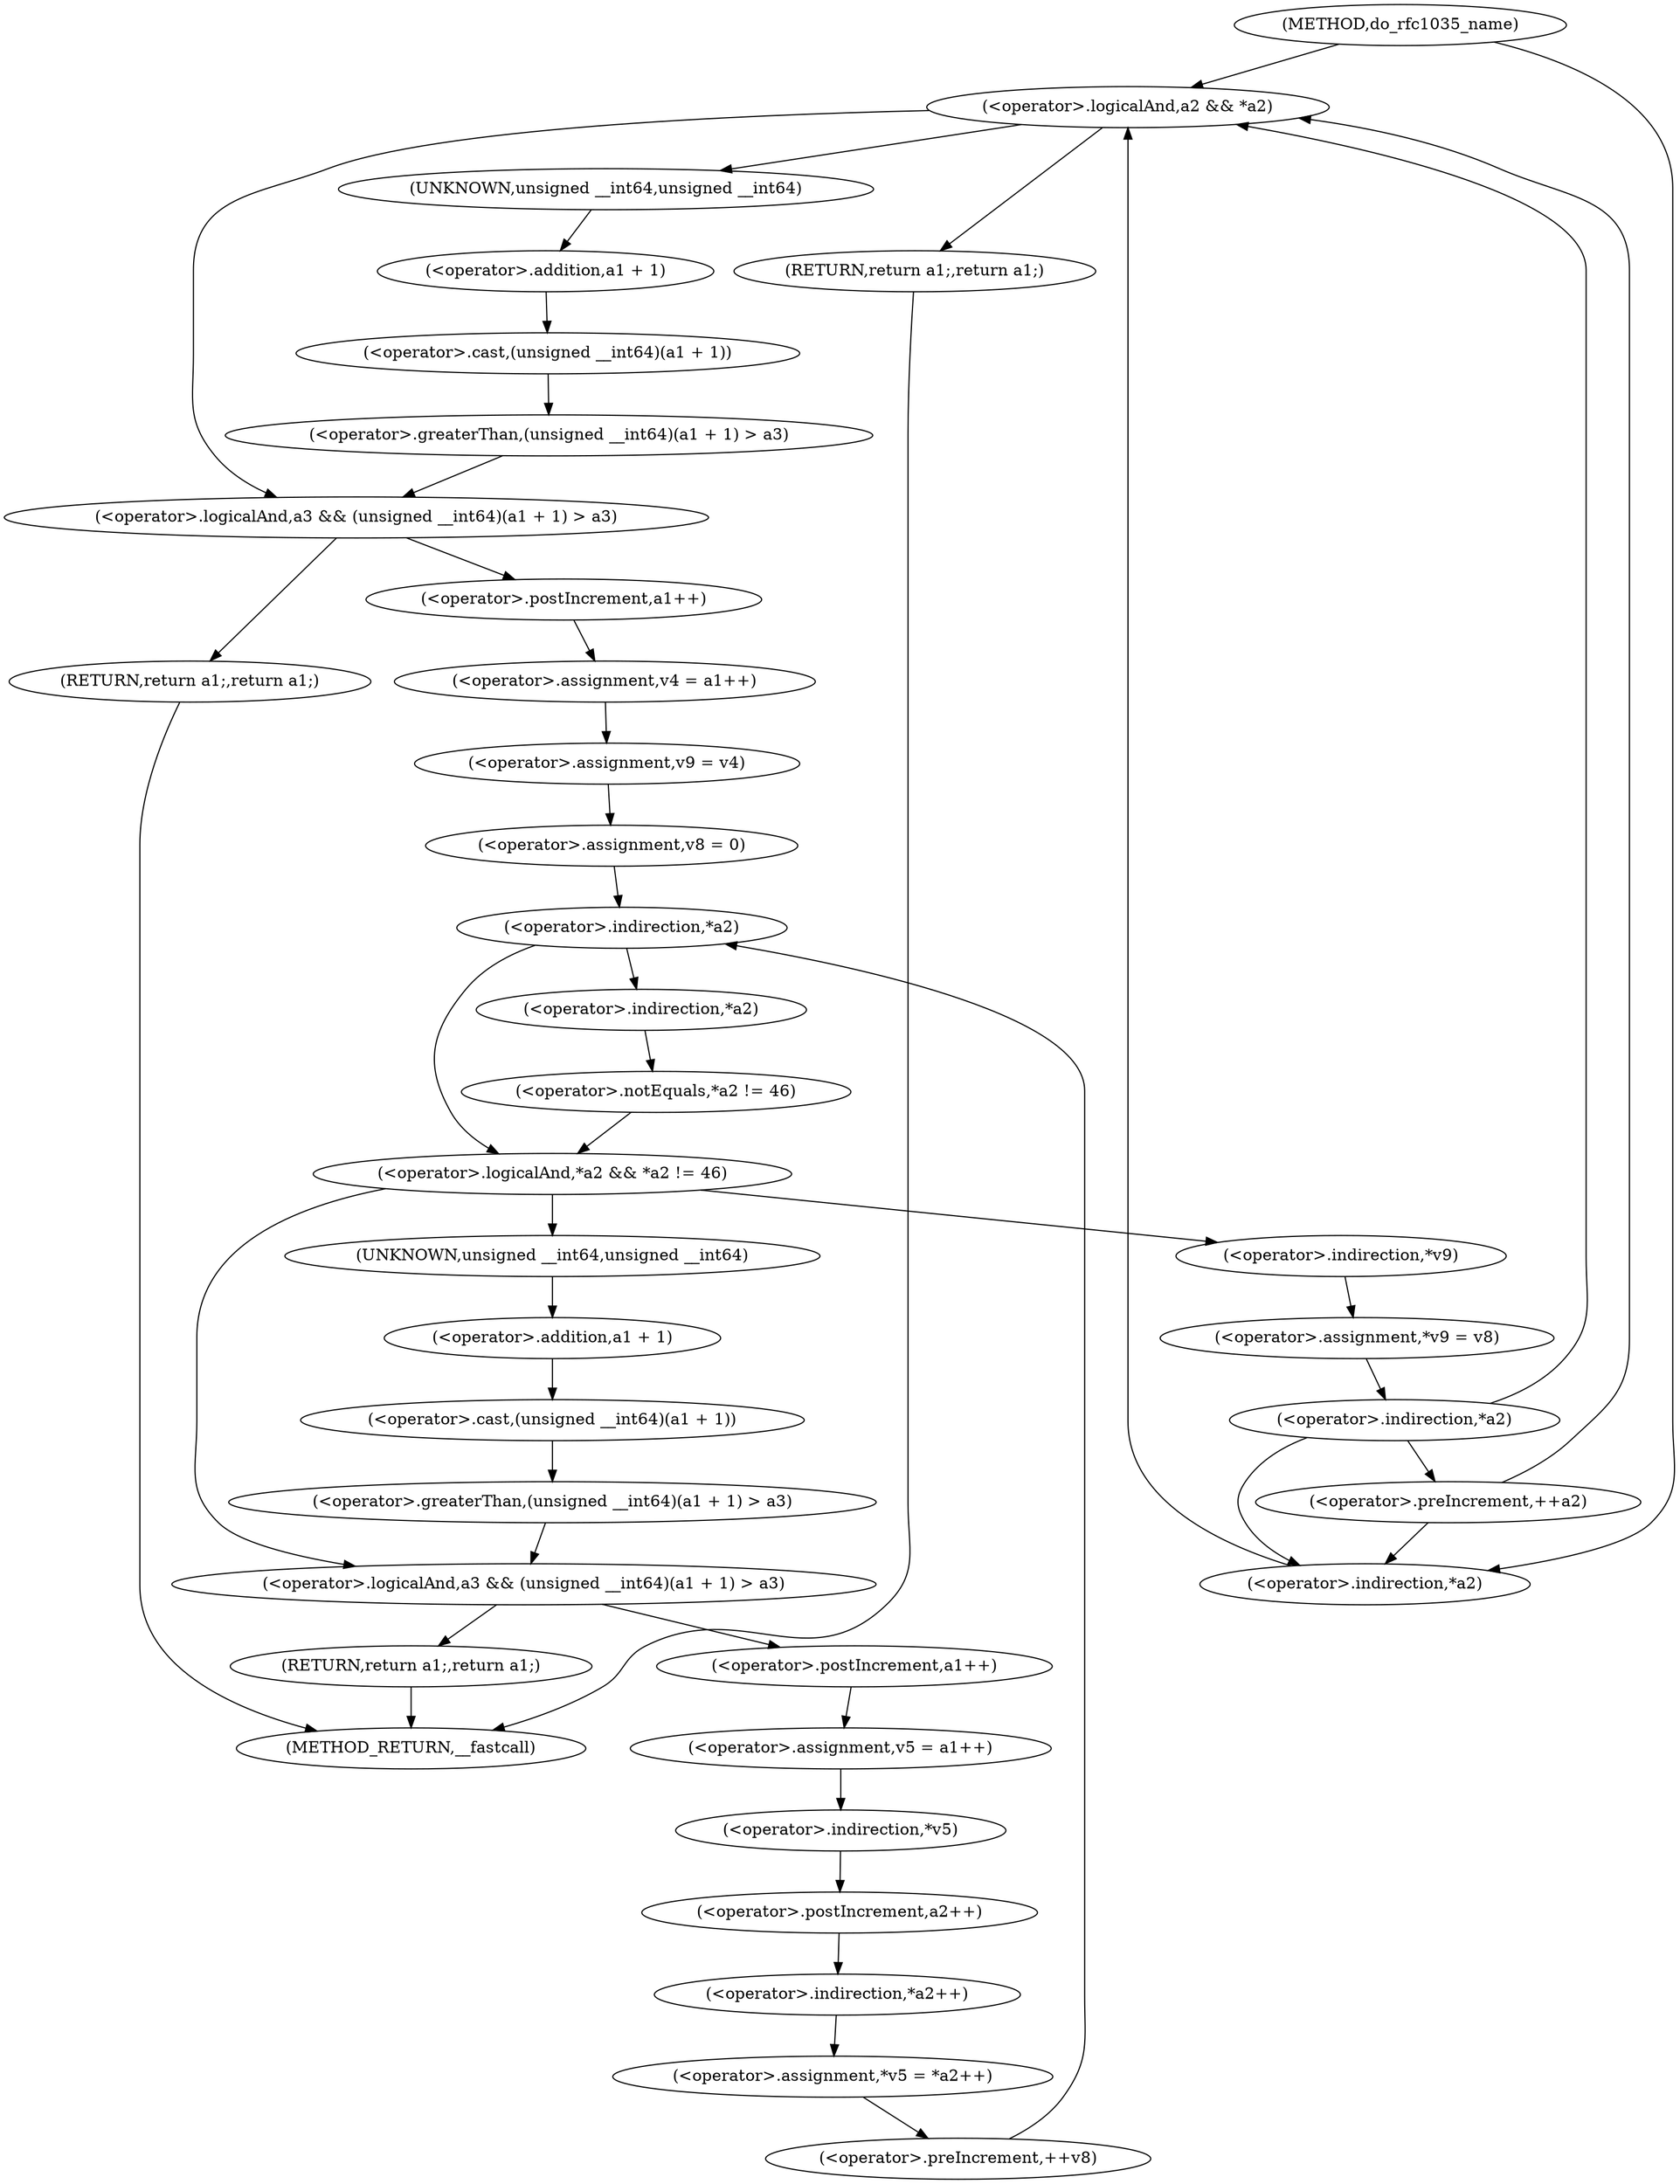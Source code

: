 digraph do_rfc1035_name {  
"1000115" [label = "(<operator>.logicalAnd,a2 && *a2)" ]
"1000117" [label = "(<operator>.indirection,*a2)" ]
"1000121" [label = "(<operator>.logicalAnd,a3 && (unsigned __int64)(a1 + 1) > a3)" ]
"1000123" [label = "(<operator>.greaterThan,(unsigned __int64)(a1 + 1) > a3)" ]
"1000124" [label = "(<operator>.cast,(unsigned __int64)(a1 + 1))" ]
"1000125" [label = "(UNKNOWN,unsigned __int64,unsigned __int64)" ]
"1000126" [label = "(<operator>.addition,a1 + 1)" ]
"1000130" [label = "(RETURN,return a1;,return a1;)" ]
"1000132" [label = "(<operator>.assignment,v4 = a1++)" ]
"1000134" [label = "(<operator>.postIncrement,a1++)" ]
"1000136" [label = "(<operator>.assignment,v9 = v4)" ]
"1000139" [label = "(<operator>.assignment,v8 = 0)" ]
"1000143" [label = "(<operator>.logicalAnd,*a2 && *a2 != 46)" ]
"1000144" [label = "(<operator>.indirection,*a2)" ]
"1000146" [label = "(<operator>.notEquals,*a2 != 46)" ]
"1000147" [label = "(<operator>.indirection,*a2)" ]
"1000152" [label = "(<operator>.logicalAnd,a3 && (unsigned __int64)(a1 + 1) > a3)" ]
"1000154" [label = "(<operator>.greaterThan,(unsigned __int64)(a1 + 1) > a3)" ]
"1000155" [label = "(<operator>.cast,(unsigned __int64)(a1 + 1))" ]
"1000156" [label = "(UNKNOWN,unsigned __int64,unsigned __int64)" ]
"1000157" [label = "(<operator>.addition,a1 + 1)" ]
"1000161" [label = "(RETURN,return a1;,return a1;)" ]
"1000163" [label = "(<operator>.assignment,v5 = a1++)" ]
"1000165" [label = "(<operator>.postIncrement,a1++)" ]
"1000167" [label = "(<operator>.assignment,*v5 = *a2++)" ]
"1000168" [label = "(<operator>.indirection,*v5)" ]
"1000170" [label = "(<operator>.indirection,*a2++)" ]
"1000171" [label = "(<operator>.postIncrement,a2++)" ]
"1000173" [label = "(<operator>.preIncrement,++v8)" ]
"1000175" [label = "(<operator>.assignment,*v9 = v8)" ]
"1000176" [label = "(<operator>.indirection,*v9)" ]
"1000180" [label = "(<operator>.indirection,*a2)" ]
"1000182" [label = "(<operator>.preIncrement,++a2)" ]
"1000184" [label = "(RETURN,return a1;,return a1;)" ]
"1000105" [label = "(METHOD,do_rfc1035_name)" ]
"1000186" [label = "(METHOD_RETURN,__fastcall)" ]
  "1000115" -> "1000125" 
  "1000115" -> "1000121" 
  "1000115" -> "1000184" 
  "1000117" -> "1000115" 
  "1000121" -> "1000130" 
  "1000121" -> "1000134" 
  "1000123" -> "1000121" 
  "1000124" -> "1000123" 
  "1000125" -> "1000126" 
  "1000126" -> "1000124" 
  "1000130" -> "1000186" 
  "1000132" -> "1000136" 
  "1000134" -> "1000132" 
  "1000136" -> "1000139" 
  "1000139" -> "1000144" 
  "1000143" -> "1000156" 
  "1000143" -> "1000152" 
  "1000143" -> "1000176" 
  "1000144" -> "1000143" 
  "1000144" -> "1000147" 
  "1000146" -> "1000143" 
  "1000147" -> "1000146" 
  "1000152" -> "1000161" 
  "1000152" -> "1000165" 
  "1000154" -> "1000152" 
  "1000155" -> "1000154" 
  "1000156" -> "1000157" 
  "1000157" -> "1000155" 
  "1000161" -> "1000186" 
  "1000163" -> "1000168" 
  "1000165" -> "1000163" 
  "1000167" -> "1000173" 
  "1000168" -> "1000171" 
  "1000170" -> "1000167" 
  "1000171" -> "1000170" 
  "1000173" -> "1000144" 
  "1000175" -> "1000180" 
  "1000176" -> "1000175" 
  "1000180" -> "1000115" 
  "1000180" -> "1000117" 
  "1000180" -> "1000182" 
  "1000182" -> "1000115" 
  "1000182" -> "1000117" 
  "1000184" -> "1000186" 
  "1000105" -> "1000115" 
  "1000105" -> "1000117" 
}
